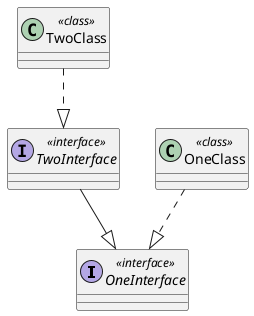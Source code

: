 @startuml
	interface OneInterface << interface >> {
	}
	interface TwoInterface << interface >> {
	}
	class OneClass << class >> {
	}
	class TwoClass << class >> {
	}
TwoInterface --|> OneInterface
OneClass ..|> OneInterface
TwoClass ..|> TwoInterface
@enduml
